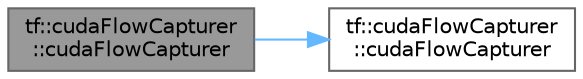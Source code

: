 digraph "tf::cudaFlowCapturer::cudaFlowCapturer"
{
 // LATEX_PDF_SIZE
  bgcolor="transparent";
  edge [fontname=Helvetica,fontsize=10,labelfontname=Helvetica,labelfontsize=10];
  node [fontname=Helvetica,fontsize=10,shape=box,height=0.2,width=0.4];
  rankdir="LR";
  Node1 [id="Node000001",label="tf::cudaFlowCapturer\l::cudaFlowCapturer",height=0.2,width=0.4,color="gray40", fillcolor="grey60", style="filled", fontcolor="black",tooltip="default move constructor"];
  Node1 -> Node2 [id="edge1_Node000001_Node000002",color="steelblue1",style="solid",tooltip=" "];
  Node2 [id="Node000002",label="tf::cudaFlowCapturer\l::cudaFlowCapturer",height=0.2,width=0.4,color="grey40", fillcolor="white", style="filled",URL="$classtf_1_1cuda_flow_capturer.html#a0ddccd6faa338047921269bfe964b774",tooltip="constructs a standalone cudaFlowCapturer"];
}

